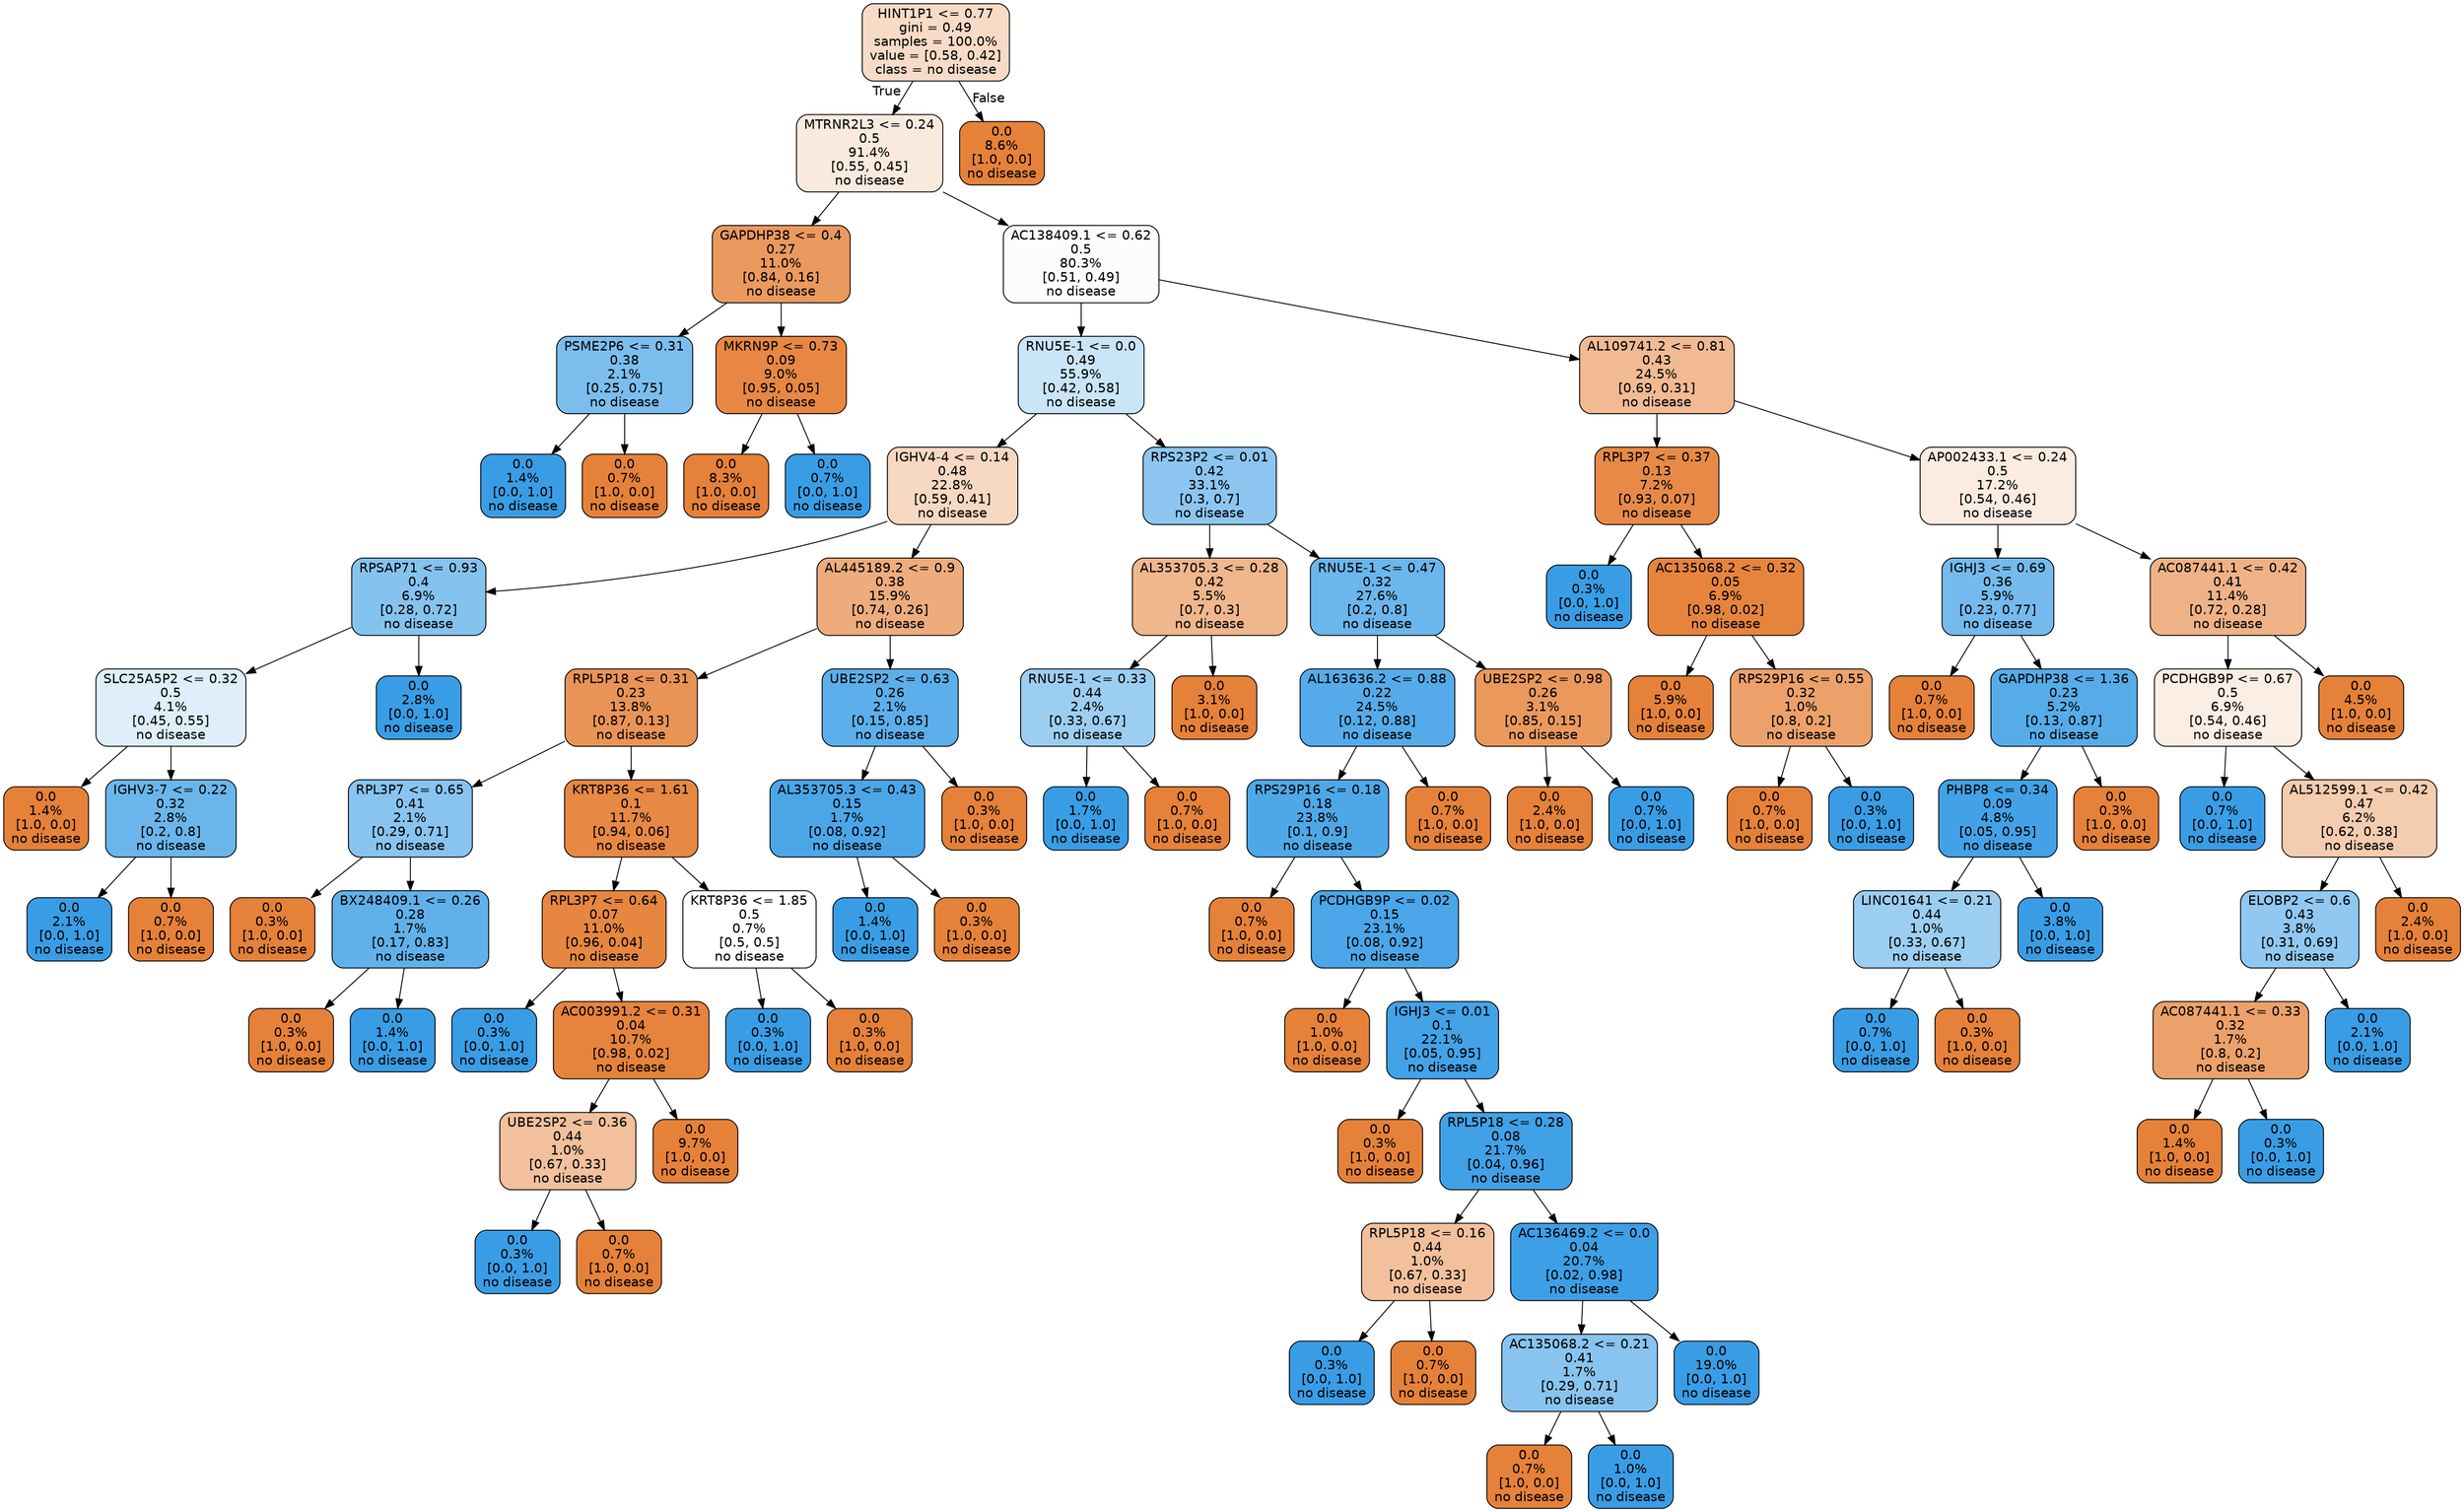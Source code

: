 digraph Tree {
node [shape=box, style="filled, rounded", color="black", fontname=helvetica] ;
edge [fontname=helvetica] ;
0 [label="HINT1P1 <= 0.77\ngini = 0.49\nsamples = 100.0%\nvalue = [0.58, 0.42]\nclass = no disease", fillcolor="#e5813948"] ;
1 [label="MTRNR2L3 <= 0.24\n0.5\n91.4%\n[0.55, 0.45]\nno disease", fillcolor="#e581392a"] ;
0 -> 1 [labeldistance=2.5, labelangle=45, headlabel="True"] ;
2 [label="GAPDHP38 <= 0.4\n0.27\n11.0%\n[0.84, 0.16]\nno disease", fillcolor="#e58139ce"] ;
1 -> 2 ;
3 [label="PSME2P6 <= 0.31\n0.38\n2.1%\n[0.25, 0.75]\nno disease", fillcolor="#399de5aa"] ;
2 -> 3 ;
4 [label="0.0\n1.4%\n[0.0, 1.0]\nno disease", fillcolor="#399de5ff"] ;
3 -> 4 ;
5 [label="0.0\n0.7%\n[1.0, 0.0]\nno disease", fillcolor="#e58139ff"] ;
3 -> 5 ;
6 [label="MKRN9P <= 0.73\n0.09\n9.0%\n[0.95, 0.05]\nno disease", fillcolor="#e58139f2"] ;
2 -> 6 ;
7 [label="0.0\n8.3%\n[1.0, 0.0]\nno disease", fillcolor="#e58139ff"] ;
6 -> 7 ;
8 [label="0.0\n0.7%\n[0.0, 1.0]\nno disease", fillcolor="#399de5ff"] ;
6 -> 8 ;
9 [label="AC138409.1 <= 0.62\n0.5\n80.3%\n[0.51, 0.49]\nno disease", fillcolor="#e5813905"] ;
1 -> 9 ;
10 [label="RNU5E-1 <= 0.0\n0.49\n55.9%\n[0.42, 0.58]\nno disease", fillcolor="#399de544"] ;
9 -> 10 ;
11 [label="IGHV4-4 <= 0.14\n0.48\n22.8%\n[0.59, 0.41]\nno disease", fillcolor="#e581394e"] ;
10 -> 11 ;
12 [label="RPSAP71 <= 0.93\n0.4\n6.9%\n[0.28, 0.72]\nno disease", fillcolor="#399de59d"] ;
11 -> 12 ;
13 [label="SLC25A5P2 <= 0.32\n0.5\n4.1%\n[0.45, 0.55]\nno disease", fillcolor="#399de52a"] ;
12 -> 13 ;
14 [label="0.0\n1.4%\n[1.0, 0.0]\nno disease", fillcolor="#e58139ff"] ;
13 -> 14 ;
15 [label="IGHV3-7 <= 0.22\n0.32\n2.8%\n[0.2, 0.8]\nno disease", fillcolor="#399de5bf"] ;
13 -> 15 ;
16 [label="0.0\n2.1%\n[0.0, 1.0]\nno disease", fillcolor="#399de5ff"] ;
15 -> 16 ;
17 [label="0.0\n0.7%\n[1.0, 0.0]\nno disease", fillcolor="#e58139ff"] ;
15 -> 17 ;
18 [label="0.0\n2.8%\n[0.0, 1.0]\nno disease", fillcolor="#399de5ff"] ;
12 -> 18 ;
19 [label="AL445189.2 <= 0.9\n0.38\n15.9%\n[0.74, 0.26]\nno disease", fillcolor="#e58139a7"] ;
11 -> 19 ;
20 [label="RPL5P18 <= 0.31\n0.23\n13.8%\n[0.87, 0.13]\nno disease", fillcolor="#e58139d9"] ;
19 -> 20 ;
21 [label="RPL3P7 <= 0.65\n0.41\n2.1%\n[0.29, 0.71]\nno disease", fillcolor="#399de599"] ;
20 -> 21 ;
22 [label="0.0\n0.3%\n[1.0, 0.0]\nno disease", fillcolor="#e58139ff"] ;
21 -> 22 ;
23 [label="BX248409.1 <= 0.26\n0.28\n1.7%\n[0.17, 0.83]\nno disease", fillcolor="#399de5cc"] ;
21 -> 23 ;
24 [label="0.0\n0.3%\n[1.0, 0.0]\nno disease", fillcolor="#e58139ff"] ;
23 -> 24 ;
25 [label="0.0\n1.4%\n[0.0, 1.0]\nno disease", fillcolor="#399de5ff"] ;
23 -> 25 ;
26 [label="KRT8P36 <= 1.61\n0.1\n11.7%\n[0.94, 0.06]\nno disease", fillcolor="#e58139f0"] ;
20 -> 26 ;
27 [label="RPL3P7 <= 0.64\n0.07\n11.0%\n[0.96, 0.04]\nno disease", fillcolor="#e58139f5"] ;
26 -> 27 ;
28 [label="0.0\n0.3%\n[0.0, 1.0]\nno disease", fillcolor="#399de5ff"] ;
27 -> 28 ;
29 [label="AC003991.2 <= 0.31\n0.04\n10.7%\n[0.98, 0.02]\nno disease", fillcolor="#e58139fa"] ;
27 -> 29 ;
30 [label="UBE2SP2 <= 0.36\n0.44\n1.0%\n[0.67, 0.33]\nno disease", fillcolor="#e581397f"] ;
29 -> 30 ;
31 [label="0.0\n0.3%\n[0.0, 1.0]\nno disease", fillcolor="#399de5ff"] ;
30 -> 31 ;
32 [label="0.0\n0.7%\n[1.0, 0.0]\nno disease", fillcolor="#e58139ff"] ;
30 -> 32 ;
33 [label="0.0\n9.7%\n[1.0, 0.0]\nno disease", fillcolor="#e58139ff"] ;
29 -> 33 ;
34 [label="KRT8P36 <= 1.85\n0.5\n0.7%\n[0.5, 0.5]\nno disease", fillcolor="#e5813900"] ;
26 -> 34 ;
35 [label="0.0\n0.3%\n[0.0, 1.0]\nno disease", fillcolor="#399de5ff"] ;
34 -> 35 ;
36 [label="0.0\n0.3%\n[1.0, 0.0]\nno disease", fillcolor="#e58139ff"] ;
34 -> 36 ;
37 [label="UBE2SP2 <= 0.63\n0.26\n2.1%\n[0.15, 0.85]\nno disease", fillcolor="#399de5d1"] ;
19 -> 37 ;
38 [label="AL353705.3 <= 0.43\n0.15\n1.7%\n[0.08, 0.92]\nno disease", fillcolor="#399de5e8"] ;
37 -> 38 ;
39 [label="0.0\n1.4%\n[0.0, 1.0]\nno disease", fillcolor="#399de5ff"] ;
38 -> 39 ;
40 [label="0.0\n0.3%\n[1.0, 0.0]\nno disease", fillcolor="#e58139ff"] ;
38 -> 40 ;
41 [label="0.0\n0.3%\n[1.0, 0.0]\nno disease", fillcolor="#e58139ff"] ;
37 -> 41 ;
42 [label="RPS23P2 <= 0.01\n0.42\n33.1%\n[0.3, 0.7]\nno disease", fillcolor="#399de594"] ;
10 -> 42 ;
43 [label="AL353705.3 <= 0.28\n0.42\n5.5%\n[0.7, 0.3]\nno disease", fillcolor="#e5813994"] ;
42 -> 43 ;
44 [label="RNU5E-1 <= 0.33\n0.44\n2.4%\n[0.33, 0.67]\nno disease", fillcolor="#399de57f"] ;
43 -> 44 ;
45 [label="0.0\n1.7%\n[0.0, 1.0]\nno disease", fillcolor="#399de5ff"] ;
44 -> 45 ;
46 [label="0.0\n0.7%\n[1.0, 0.0]\nno disease", fillcolor="#e58139ff"] ;
44 -> 46 ;
47 [label="0.0\n3.1%\n[1.0, 0.0]\nno disease", fillcolor="#e58139ff"] ;
43 -> 47 ;
48 [label="RNU5E-1 <= 0.47\n0.32\n27.6%\n[0.2, 0.8]\nno disease", fillcolor="#399de5be"] ;
42 -> 48 ;
49 [label="AL163636.2 <= 0.88\n0.22\n24.5%\n[0.12, 0.88]\nno disease", fillcolor="#399de5db"] ;
48 -> 49 ;
50 [label="RPS29P16 <= 0.18\n0.18\n23.8%\n[0.1, 0.9]\nno disease", fillcolor="#399de5e3"] ;
49 -> 50 ;
51 [label="0.0\n0.7%\n[1.0, 0.0]\nno disease", fillcolor="#e58139ff"] ;
50 -> 51 ;
52 [label="PCDHGB9P <= 0.02\n0.15\n23.1%\n[0.08, 0.92]\nno disease", fillcolor="#399de5e9"] ;
50 -> 52 ;
53 [label="0.0\n1.0%\n[1.0, 0.0]\nno disease", fillcolor="#e58139ff"] ;
52 -> 53 ;
54 [label="IGHJ3 <= 0.01\n0.1\n22.1%\n[0.05, 0.95]\nno disease", fillcolor="#399de5f1"] ;
52 -> 54 ;
55 [label="0.0\n0.3%\n[1.0, 0.0]\nno disease", fillcolor="#e58139ff"] ;
54 -> 55 ;
56 [label="RPL5P18 <= 0.28\n0.08\n21.7%\n[0.04, 0.96]\nno disease", fillcolor="#399de5f4"] ;
54 -> 56 ;
57 [label="RPL5P18 <= 0.16\n0.44\n1.0%\n[0.67, 0.33]\nno disease", fillcolor="#e581397f"] ;
56 -> 57 ;
58 [label="0.0\n0.3%\n[0.0, 1.0]\nno disease", fillcolor="#399de5ff"] ;
57 -> 58 ;
59 [label="0.0\n0.7%\n[1.0, 0.0]\nno disease", fillcolor="#e58139ff"] ;
57 -> 59 ;
60 [label="AC136469.2 <= 0.0\n0.04\n20.7%\n[0.02, 0.98]\nno disease", fillcolor="#399de5f9"] ;
56 -> 60 ;
61 [label="AC135068.2 <= 0.21\n0.41\n1.7%\n[0.29, 0.71]\nno disease", fillcolor="#399de599"] ;
60 -> 61 ;
62 [label="0.0\n0.7%\n[1.0, 0.0]\nno disease", fillcolor="#e58139ff"] ;
61 -> 62 ;
63 [label="0.0\n1.0%\n[0.0, 1.0]\nno disease", fillcolor="#399de5ff"] ;
61 -> 63 ;
64 [label="0.0\n19.0%\n[0.0, 1.0]\nno disease", fillcolor="#399de5ff"] ;
60 -> 64 ;
65 [label="0.0\n0.7%\n[1.0, 0.0]\nno disease", fillcolor="#e58139ff"] ;
49 -> 65 ;
66 [label="UBE2SP2 <= 0.98\n0.26\n3.1%\n[0.85, 0.15]\nno disease", fillcolor="#e58139d1"] ;
48 -> 66 ;
67 [label="0.0\n2.4%\n[1.0, 0.0]\nno disease", fillcolor="#e58139ff"] ;
66 -> 67 ;
68 [label="0.0\n0.7%\n[0.0, 1.0]\nno disease", fillcolor="#399de5ff"] ;
66 -> 68 ;
69 [label="AL109741.2 <= 0.81\n0.43\n24.5%\n[0.69, 0.31]\nno disease", fillcolor="#e581398b"] ;
9 -> 69 ;
70 [label="RPL3P7 <= 0.37\n0.13\n7.2%\n[0.93, 0.07]\nno disease", fillcolor="#e58139ec"] ;
69 -> 70 ;
71 [label="0.0\n0.3%\n[0.0, 1.0]\nno disease", fillcolor="#399de5ff"] ;
70 -> 71 ;
72 [label="AC135068.2 <= 0.32\n0.05\n6.9%\n[0.98, 0.02]\nno disease", fillcolor="#e58139f9"] ;
70 -> 72 ;
73 [label="0.0\n5.9%\n[1.0, 0.0]\nno disease", fillcolor="#e58139ff"] ;
72 -> 73 ;
74 [label="RPS29P16 <= 0.55\n0.32\n1.0%\n[0.8, 0.2]\nno disease", fillcolor="#e58139bf"] ;
72 -> 74 ;
75 [label="0.0\n0.7%\n[1.0, 0.0]\nno disease", fillcolor="#e58139ff"] ;
74 -> 75 ;
76 [label="0.0\n0.3%\n[0.0, 1.0]\nno disease", fillcolor="#399de5ff"] ;
74 -> 76 ;
77 [label="AP002433.1 <= 0.24\n0.5\n17.2%\n[0.54, 0.46]\nno disease", fillcolor="#e5813927"] ;
69 -> 77 ;
78 [label="IGHJ3 <= 0.69\n0.36\n5.9%\n[0.23, 0.77]\nno disease", fillcolor="#399de5b3"] ;
77 -> 78 ;
79 [label="0.0\n0.7%\n[1.0, 0.0]\nno disease", fillcolor="#e58139ff"] ;
78 -> 79 ;
80 [label="GAPDHP38 <= 1.36\n0.23\n5.2%\n[0.13, 0.87]\nno disease", fillcolor="#399de5d9"] ;
78 -> 80 ;
81 [label="PHBP8 <= 0.34\n0.09\n4.8%\n[0.05, 0.95]\nno disease", fillcolor="#399de5f2"] ;
80 -> 81 ;
82 [label="LINC01641 <= 0.21\n0.44\n1.0%\n[0.33, 0.67]\nno disease", fillcolor="#399de57f"] ;
81 -> 82 ;
83 [label="0.0\n0.7%\n[0.0, 1.0]\nno disease", fillcolor="#399de5ff"] ;
82 -> 83 ;
84 [label="0.0\n0.3%\n[1.0, 0.0]\nno disease", fillcolor="#e58139ff"] ;
82 -> 84 ;
85 [label="0.0\n3.8%\n[0.0, 1.0]\nno disease", fillcolor="#399de5ff"] ;
81 -> 85 ;
86 [label="0.0\n0.3%\n[1.0, 0.0]\nno disease", fillcolor="#e58139ff"] ;
80 -> 86 ;
87 [label="AC087441.1 <= 0.42\n0.41\n11.4%\n[0.72, 0.28]\nno disease", fillcolor="#e581399b"] ;
77 -> 87 ;
88 [label="PCDHGB9P <= 0.67\n0.5\n6.9%\n[0.54, 0.46]\nno disease", fillcolor="#e5813922"] ;
87 -> 88 ;
89 [label="0.0\n0.7%\n[0.0, 1.0]\nno disease", fillcolor="#399de5ff"] ;
88 -> 89 ;
90 [label="AL512599.1 <= 0.42\n0.47\n6.2%\n[0.62, 0.38]\nno disease", fillcolor="#e5813966"] ;
88 -> 90 ;
91 [label="ELOBP2 <= 0.6\n0.43\n3.8%\n[0.31, 0.69]\nno disease", fillcolor="#399de58e"] ;
90 -> 91 ;
92 [label="AC087441.1 <= 0.33\n0.32\n1.7%\n[0.8, 0.2]\nno disease", fillcolor="#e58139bf"] ;
91 -> 92 ;
93 [label="0.0\n1.4%\n[1.0, 0.0]\nno disease", fillcolor="#e58139ff"] ;
92 -> 93 ;
94 [label="0.0\n0.3%\n[0.0, 1.0]\nno disease", fillcolor="#399de5ff"] ;
92 -> 94 ;
95 [label="0.0\n2.1%\n[0.0, 1.0]\nno disease", fillcolor="#399de5ff"] ;
91 -> 95 ;
96 [label="0.0\n2.4%\n[1.0, 0.0]\nno disease", fillcolor="#e58139ff"] ;
90 -> 96 ;
97 [label="0.0\n4.5%\n[1.0, 0.0]\nno disease", fillcolor="#e58139ff"] ;
87 -> 97 ;
98 [label="0.0\n8.6%\n[1.0, 0.0]\nno disease", fillcolor="#e58139ff"] ;
0 -> 98 [labeldistance=2.5, labelangle=-45, headlabel="False"] ;
}